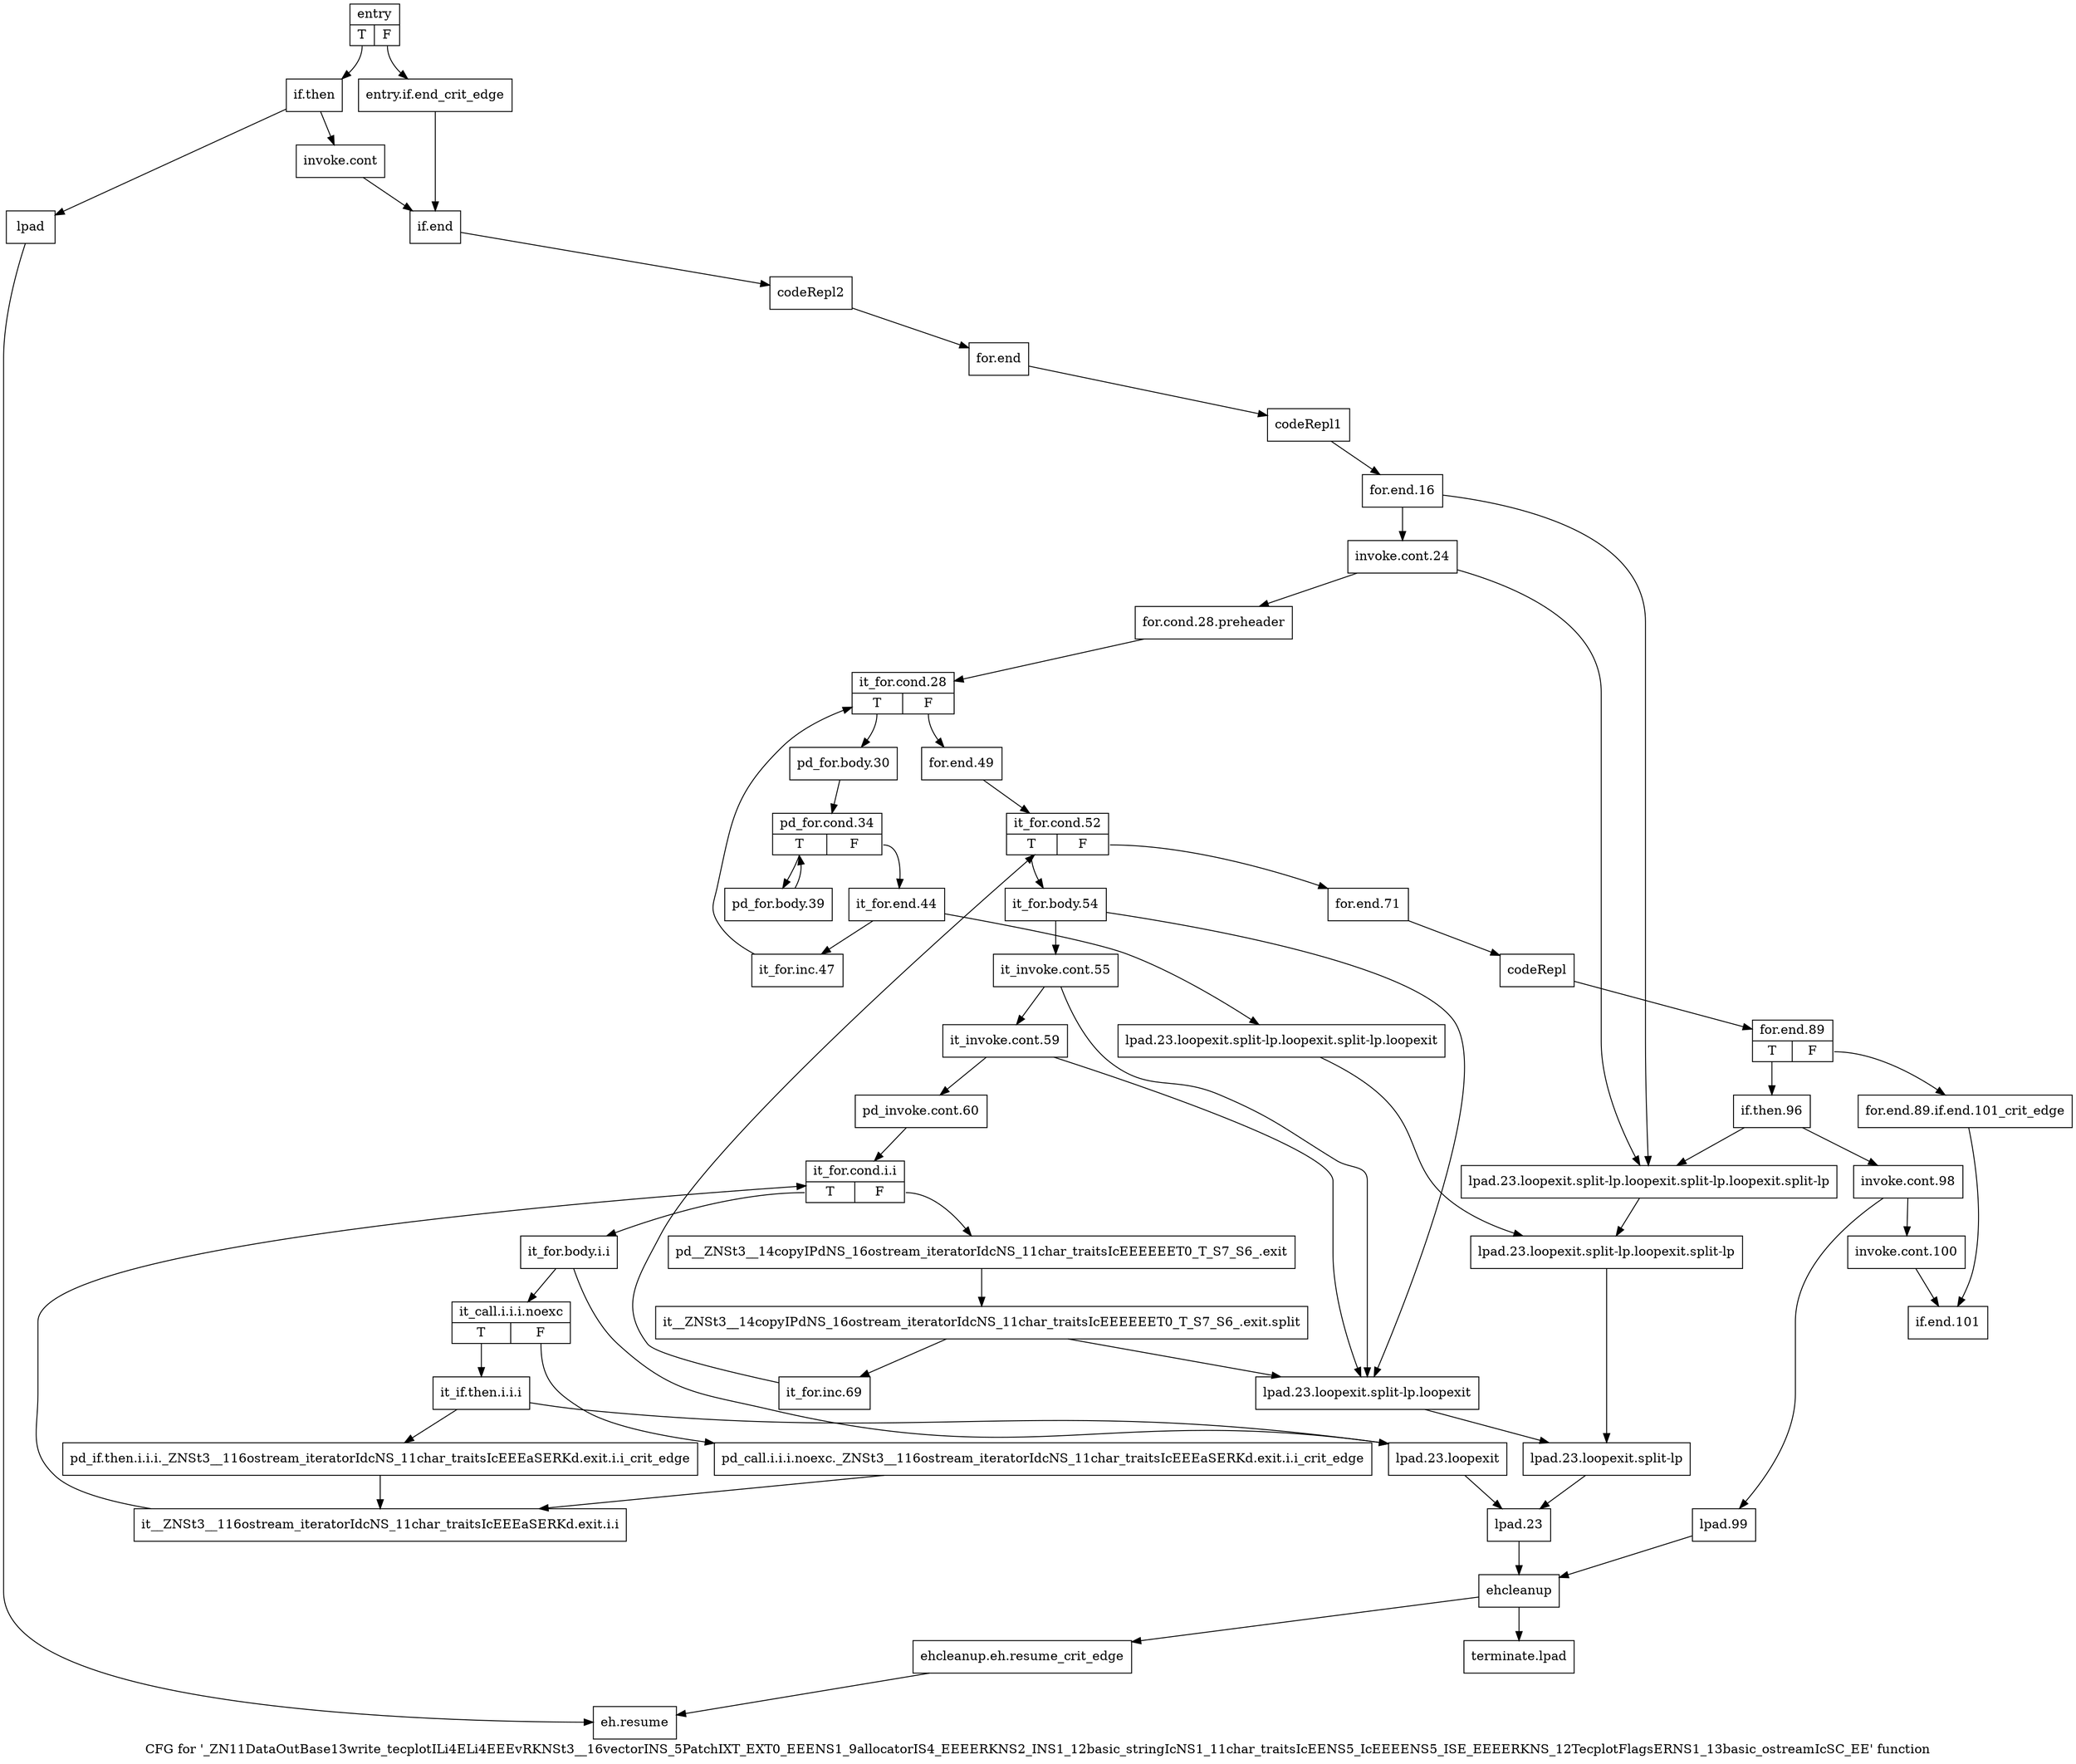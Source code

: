 digraph "CFG for '_ZN11DataOutBase13write_tecplotILi4ELi4EEEvRKNSt3__16vectorINS_5PatchIXT_EXT0_EEENS1_9allocatorIS4_EEEERKNS2_INS1_12basic_stringIcNS1_11char_traitsIcEENS5_IcEEEENS5_ISE_EEEERKNS_12TecplotFlagsERNS1_13basic_ostreamIcSC_EE' function" {
	label="CFG for '_ZN11DataOutBase13write_tecplotILi4ELi4EEEvRKNSt3__16vectorINS_5PatchIXT_EXT0_EEENS1_9allocatorIS4_EEEERKNS2_INS1_12basic_stringIcNS1_11char_traitsIcEENS5_IcEEEENS5_ISE_EEEERKNS_12TecplotFlagsERNS1_13basic_ostreamIcSC_EE' function";

	Node0x37a2b20 [shape=record,label="{entry|{<s0>T|<s1>F}}"];
	Node0x37a2b20:s0 -> Node0x37a2bc0;
	Node0x37a2b20:s1 -> Node0x37a2b70;
	Node0x37a2b70 [shape=record,label="{entry.if.end_crit_edge}"];
	Node0x37a2b70 -> Node0x3744c60;
	Node0x37a2bc0 [shape=record,label="{if.then}"];
	Node0x37a2bc0 -> Node0x37a2c10;
	Node0x37a2bc0 -> Node0x37a2c60;
	Node0x37a2c10 [shape=record,label="{invoke.cont}"];
	Node0x37a2c10 -> Node0x3744c60;
	Node0x37a2c60 [shape=record,label="{lpad}"];
	Node0x37a2c60 -> Node0x37a59d0;
	Node0x3744c60 [shape=record,label="{if.end}"];
	Node0x3744c60 -> Node0x3744cb0;
	Node0x3744cb0 [shape=record,label="{codeRepl2}"];
	Node0x3744cb0 -> Node0x3744d00;
	Node0x3744d00 [shape=record,label="{for.end}"];
	Node0x3744d00 -> Node0x3744d50;
	Node0x3744d50 [shape=record,label="{codeRepl1}"];
	Node0x3744d50 -> Node0x37a06d0;
	Node0x37a06d0 [shape=record,label="{for.end.16}"];
	Node0x37a06d0 -> Node0x37a0720;
	Node0x37a06d0 -> Node0x37a09f0;
	Node0x37a0720 [shape=record,label="{invoke.cont.24}"];
	Node0x37a0720 -> Node0x37a0770;
	Node0x37a0720 -> Node0x37a09f0;
	Node0x37a0770 [shape=record,label="{for.cond.28.preheader}"];
	Node0x37a0770 -> Node0x37a07c0;
	Node0x37a07c0 [shape=record,label="{it_for.cond.28|{<s0>T|<s1>F}}"];
	Node0x37a07c0:s0 -> Node0x37a0810;
	Node0x37a07c0:s1 -> Node0x37a51b0;
	Node0x37a0810 [shape=record,label="{pd_for.body.30}"];
	Node0x37a0810 -> Node0x37a0860;
	Node0x37a0860 [shape=record,label="{pd_for.cond.34|{<s0>T|<s1>F}}"];
	Node0x37a0860:s0 -> Node0x37a08b0;
	Node0x37a0860:s1 -> Node0x37a5110;
	Node0x37a08b0 [shape=record,label="{pd_for.body.39}"];
	Node0x37a08b0 -> Node0x37a0860;
	Node0x37a0900 [shape=record,label="{lpad.23.loopexit}"];
	Node0x37a0900 -> Node0x37a50c0;
	Node0x37a0950 [shape=record,label="{lpad.23.loopexit.split-lp.loopexit}"];
	Node0x37a0950 -> Node0x37a0a90;
	Node0x37a09a0 [shape=record,label="{lpad.23.loopexit.split-lp.loopexit.split-lp.loopexit}"];
	Node0x37a09a0 -> Node0x37a0a40;
	Node0x37a09f0 [shape=record,label="{lpad.23.loopexit.split-lp.loopexit.split-lp.loopexit.split-lp}"];
	Node0x37a09f0 -> Node0x37a0a40;
	Node0x37a0a40 [shape=record,label="{lpad.23.loopexit.split-lp.loopexit.split-lp}"];
	Node0x37a0a40 -> Node0x37a0a90;
	Node0x37a0a90 [shape=record,label="{lpad.23.loopexit.split-lp}"];
	Node0x37a0a90 -> Node0x37a50c0;
	Node0x37a50c0 [shape=record,label="{lpad.23}"];
	Node0x37a50c0 -> Node0x37a5930;
	Node0x37a5110 [shape=record,label="{it_for.end.44}"];
	Node0x37a5110 -> Node0x37a5160;
	Node0x37a5110 -> Node0x37a09a0;
	Node0x37a5160 [shape=record,label="{it_for.inc.47}"];
	Node0x37a5160 -> Node0x37a07c0;
	Node0x37a51b0 [shape=record,label="{for.end.49}"];
	Node0x37a51b0 -> Node0x37a5200;
	Node0x37a5200 [shape=record,label="{it_for.cond.52|{<s0>T|<s1>F}}"];
	Node0x37a5200:s0 -> Node0x37a5250;
	Node0x37a5200:s1 -> Node0x37a5660;
	Node0x37a5250 [shape=record,label="{it_for.body.54}"];
	Node0x37a5250 -> Node0x37a52a0;
	Node0x37a5250 -> Node0x37a0950;
	Node0x37a52a0 [shape=record,label="{it_invoke.cont.55}"];
	Node0x37a52a0 -> Node0x37a52f0;
	Node0x37a52a0 -> Node0x37a0950;
	Node0x37a52f0 [shape=record,label="{it_invoke.cont.59}"];
	Node0x37a52f0 -> Node0x37a5340;
	Node0x37a52f0 -> Node0x37a0950;
	Node0x37a5340 [shape=record,label="{pd_invoke.cont.60}"];
	Node0x37a5340 -> Node0x37a5390;
	Node0x37a5390 [shape=record,label="{it_for.cond.i.i|{<s0>T|<s1>F}}"];
	Node0x37a5390:s0 -> Node0x37a53e0;
	Node0x37a5390:s1 -> Node0x37a55c0;
	Node0x37a53e0 [shape=record,label="{it_for.body.i.i}"];
	Node0x37a53e0 -> Node0x37a5430;
	Node0x37a53e0 -> Node0x37a0900;
	Node0x37a5430 [shape=record,label="{it_call.i.i.i.noexc|{<s0>T|<s1>F}}"];
	Node0x37a5430:s0 -> Node0x37a54d0;
	Node0x37a5430:s1 -> Node0x37a5480;
	Node0x37a5480 [shape=record,label="{pd_call.i.i.i.noexc._ZNSt3__116ostream_iteratorIdcNS_11char_traitsIcEEEaSERKd.exit.i.i_crit_edge}"];
	Node0x37a5480 -> Node0x37a5570;
	Node0x37a54d0 [shape=record,label="{it_if.then.i.i.i}"];
	Node0x37a54d0 -> Node0x37a5520;
	Node0x37a54d0 -> Node0x37a0900;
	Node0x37a5520 [shape=record,label="{pd_if.then.i.i.i._ZNSt3__116ostream_iteratorIdcNS_11char_traitsIcEEEaSERKd.exit.i.i_crit_edge}"];
	Node0x37a5520 -> Node0x37a5570;
	Node0x37a5570 [shape=record,label="{it__ZNSt3__116ostream_iteratorIdcNS_11char_traitsIcEEEaSERKd.exit.i.i}"];
	Node0x37a5570 -> Node0x37a5390;
	Node0x37a55c0 [shape=record,label="{pd__ZNSt3__14copyIPdNS_16ostream_iteratorIdcNS_11char_traitsIcEEEEEET0_T_S7_S6_.exit}"];
	Node0x37a55c0 -> Node0x9be5be0;
	Node0x9be5be0 [shape=record,label="{it__ZNSt3__14copyIPdNS_16ostream_iteratorIdcNS_11char_traitsIcEEEEEET0_T_S7_S6_.exit.split}"];
	Node0x9be5be0 -> Node0x37a5610;
	Node0x9be5be0 -> Node0x37a0950;
	Node0x37a5610 [shape=record,label="{it_for.inc.69}"];
	Node0x37a5610 -> Node0x37a5200;
	Node0x37a5660 [shape=record,label="{for.end.71}"];
	Node0x37a5660 -> Node0x37a56b0;
	Node0x37a56b0 [shape=record,label="{codeRepl}"];
	Node0x37a56b0 -> Node0x37a5700;
	Node0x37a5700 [shape=record,label="{for.end.89|{<s0>T|<s1>F}}"];
	Node0x37a5700:s0 -> Node0x37a57a0;
	Node0x37a5700:s1 -> Node0x37a5750;
	Node0x37a5750 [shape=record,label="{for.end.89.if.end.101_crit_edge}"];
	Node0x37a5750 -> Node0x37a58e0;
	Node0x37a57a0 [shape=record,label="{if.then.96}"];
	Node0x37a57a0 -> Node0x37a57f0;
	Node0x37a57a0 -> Node0x37a09f0;
	Node0x37a57f0 [shape=record,label="{invoke.cont.98}"];
	Node0x37a57f0 -> Node0x37a5840;
	Node0x37a57f0 -> Node0x37a5890;
	Node0x37a5840 [shape=record,label="{invoke.cont.100}"];
	Node0x37a5840 -> Node0x37a58e0;
	Node0x37a5890 [shape=record,label="{lpad.99}"];
	Node0x37a5890 -> Node0x37a5930;
	Node0x37a58e0 [shape=record,label="{if.end.101}"];
	Node0x37a5930 [shape=record,label="{ehcleanup}"];
	Node0x37a5930 -> Node0x37a5980;
	Node0x37a5930 -> Node0x37a5a20;
	Node0x37a5980 [shape=record,label="{ehcleanup.eh.resume_crit_edge}"];
	Node0x37a5980 -> Node0x37a59d0;
	Node0x37a59d0 [shape=record,label="{eh.resume}"];
	Node0x37a5a20 [shape=record,label="{terminate.lpad}"];
}
